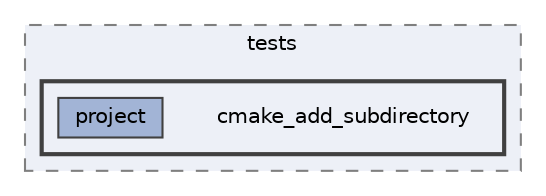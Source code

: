 digraph "/home/ale/sparse-matrix/json/tests/cmake_add_subdirectory"
{
 // LATEX_PDF_SIZE
  bgcolor="transparent";
  edge [fontname=Helvetica,fontsize=10,labelfontname=Helvetica,labelfontsize=10];
  node [fontname=Helvetica,fontsize=10,shape=box,height=0.2,width=0.4];
  compound=true
  subgraph clusterdir_47933e5da5f5e742ee846a12493ced92 {
    graph [ bgcolor="#edf0f7", pencolor="grey50", label="tests", fontname=Helvetica,fontsize=10 style="filled,dashed", URL="dir_47933e5da5f5e742ee846a12493ced92.html",tooltip=""]
  subgraph clusterdir_1b41b4305a7129718f7ee814b51a0fc5 {
    graph [ bgcolor="#edf0f7", pencolor="grey25", label="", fontname=Helvetica,fontsize=10 style="filled,bold", URL="dir_1b41b4305a7129718f7ee814b51a0fc5.html",tooltip=""]
    dir_1b41b4305a7129718f7ee814b51a0fc5 [shape=plaintext, label="cmake_add_subdirectory"];
  dir_670998970ad4fb9fdd9230f113692214 [label="project", fillcolor="#a2b4d6", color="grey25", style="filled", URL="dir_670998970ad4fb9fdd9230f113692214.html",tooltip=""];
  }
  }
}
